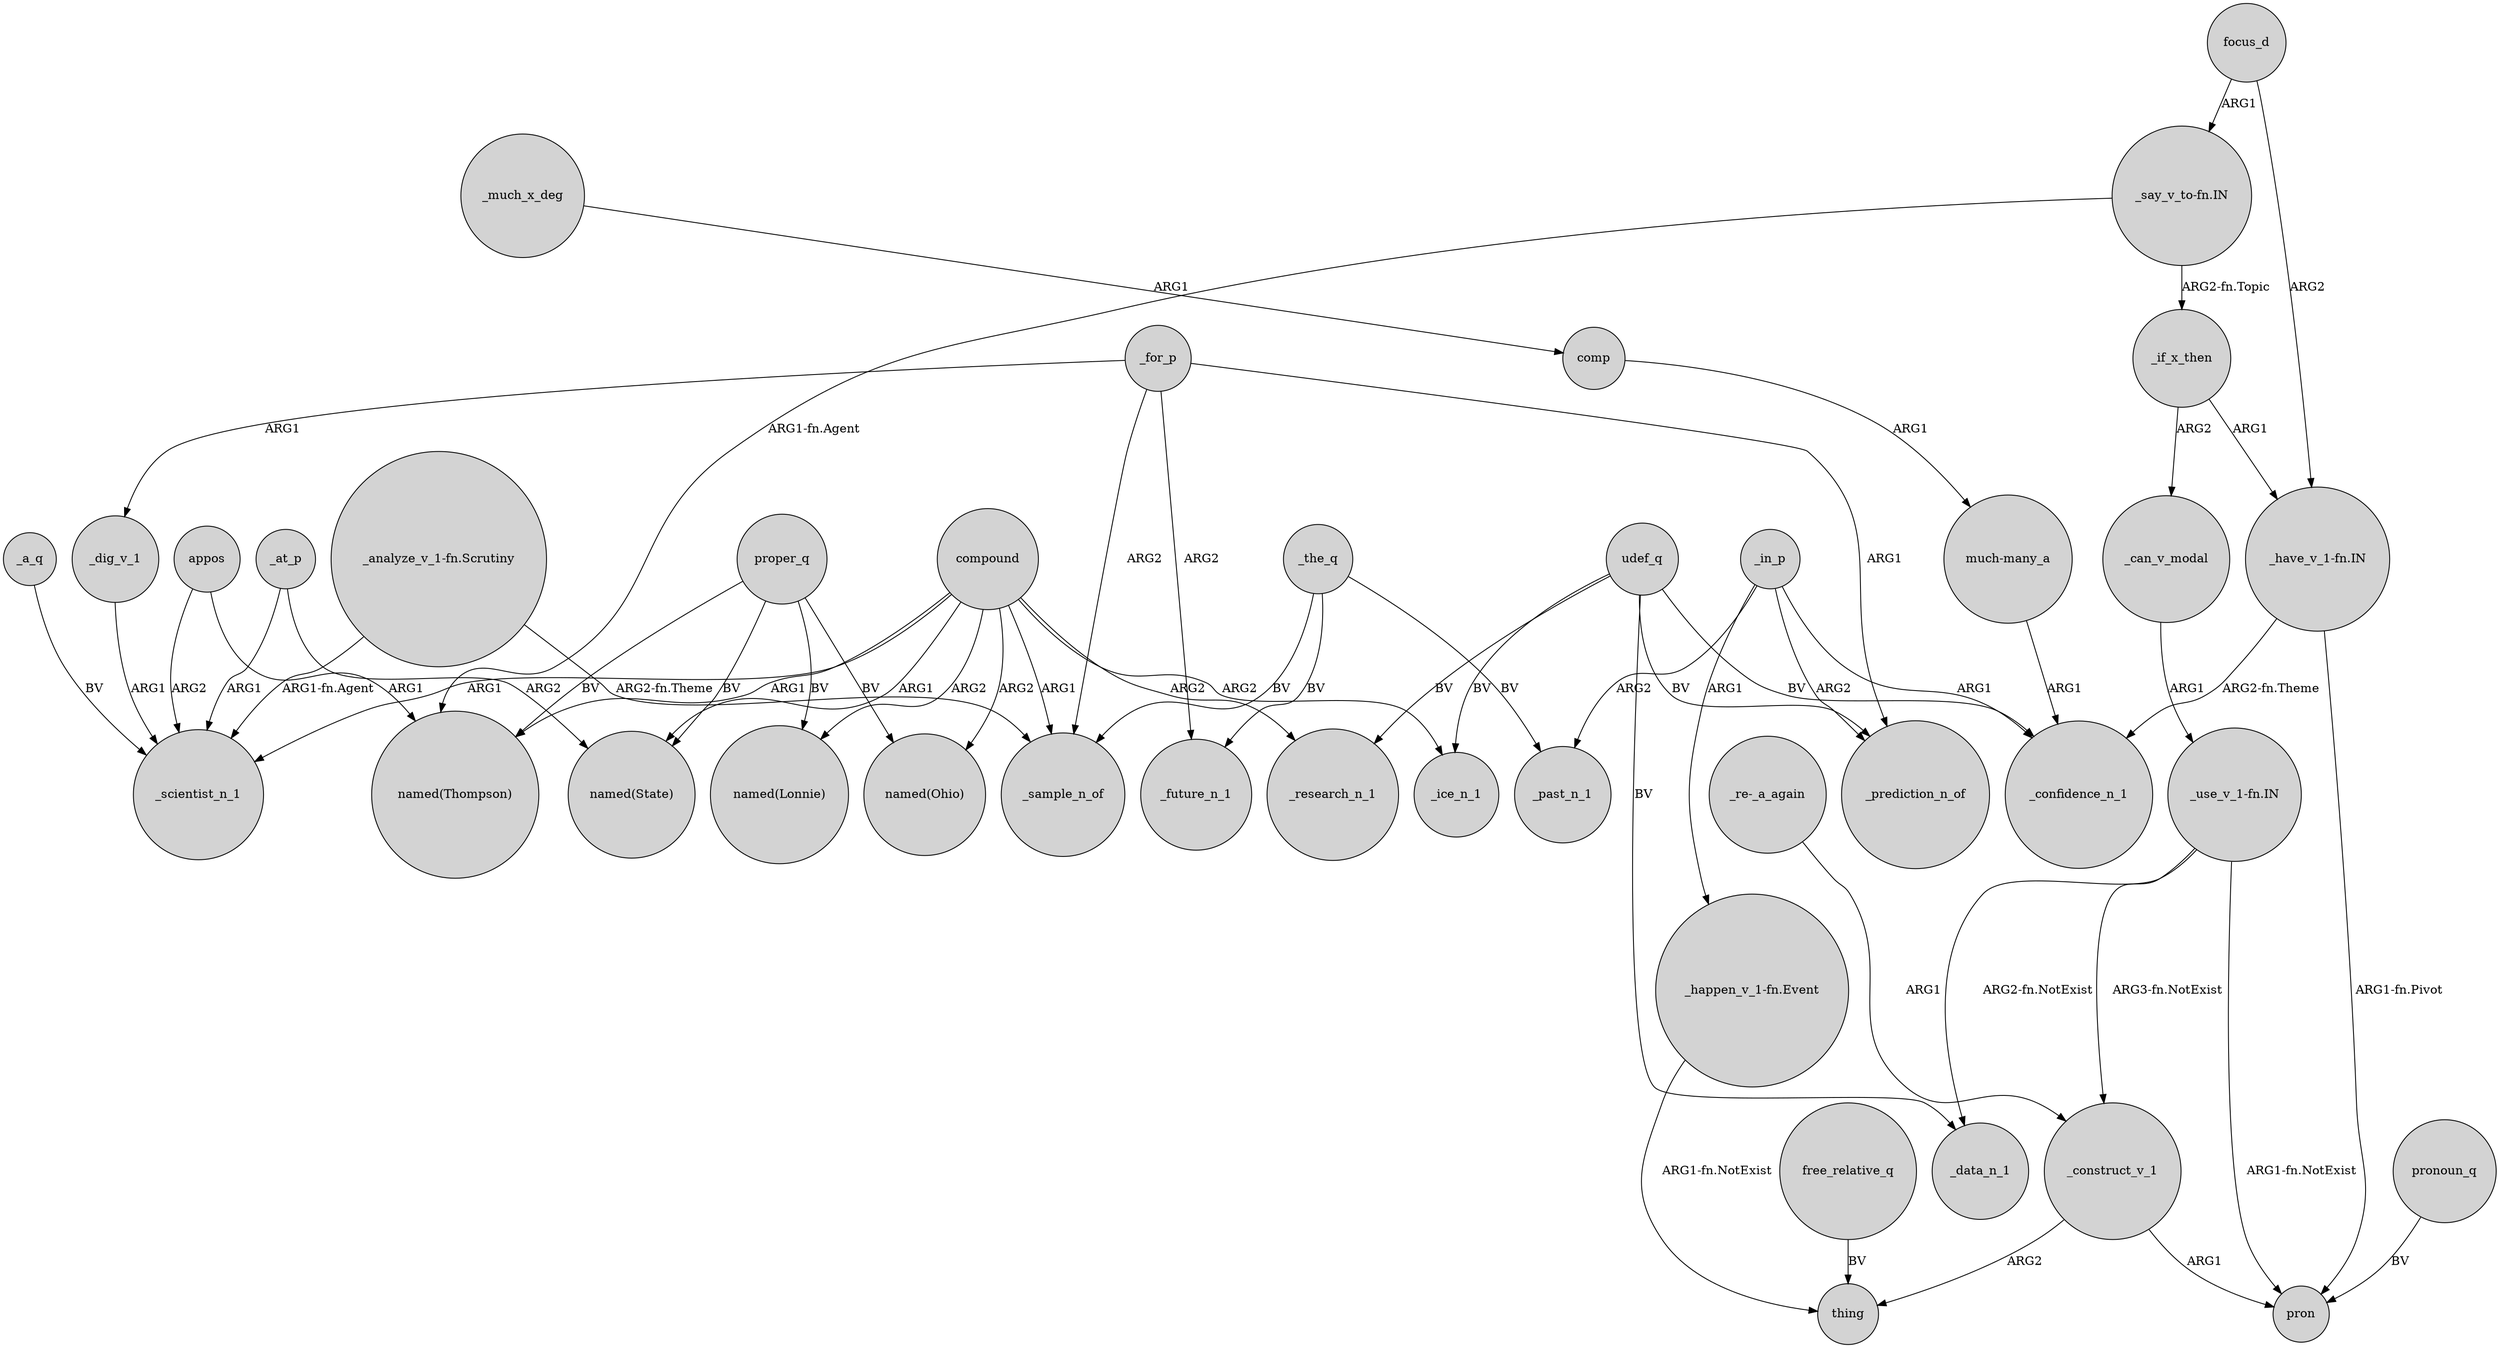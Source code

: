 digraph {
	node [shape=circle style=filled]
	_dig_v_1 -> _scientist_n_1 [label=ARG1]
	"_say_v_to-fn.IN" -> _if_x_then [label="ARG2-fn.Topic"]
	compound -> _ice_n_1 [label=ARG2]
	_the_q -> _future_n_1 [label=BV]
	_for_p -> _dig_v_1 [label=ARG1]
	_in_p -> _past_n_1 [label=ARG2]
	proper_q -> "named(Thompson)" [label=BV]
	focus_d -> "_have_v_1-fn.IN" [label=ARG2]
	udef_q -> _research_n_1 [label=BV]
	"_analyze_v_1-fn.Scrutiny" -> _sample_n_of [label="ARG2-fn.Theme"]
	udef_q -> _ice_n_1 [label=BV]
	compound -> "named(Lonnie)" [label=ARG2]
	"_use_v_1-fn.IN" -> _construct_v_1 [label="ARG3-fn.NotExist"]
	_in_p -> _confidence_n_1 [label=ARG1]
	"_use_v_1-fn.IN" -> pron [label="ARG1-fn.NotExist"]
	appos -> _scientist_n_1 [label=ARG2]
	_construct_v_1 -> pron [label=ARG1]
	"_have_v_1-fn.IN" -> pron [label="ARG1-fn.Pivot"]
	proper_q -> "named(Ohio)" [label=BV]
	_for_p -> _future_n_1 [label=ARG2]
	_at_p -> _scientist_n_1 [label=ARG1]
	udef_q -> _prediction_n_of [label=BV]
	_for_p -> _sample_n_of [label=ARG2]
	_for_p -> _prediction_n_of [label=ARG1]
	_if_x_then -> "_have_v_1-fn.IN" [label=ARG1]
	pronoun_q -> pron [label=BV]
	_construct_v_1 -> thing [label=ARG2]
	compound -> "named(Thompson)" [label=ARG1]
	compound -> "named(State)" [label=ARG1]
	udef_q -> _data_n_1 [label=BV]
	"much-many_a" -> _confidence_n_1 [label=ARG1]
	_at_p -> "named(State)" [label=ARG2]
	_the_q -> _past_n_1 [label=BV]
	comp -> "much-many_a" [label=ARG1]
	_in_p -> _prediction_n_of [label=ARG2]
	_the_q -> _sample_n_of [label=BV]
	compound -> "named(Ohio)" [label=ARG2]
	free_relative_q -> thing [label=BV]
	"_happen_v_1-fn.Event" -> thing [label="ARG1-fn.NotExist"]
	udef_q -> _confidence_n_1 [label=BV]
	"_use_v_1-fn.IN" -> _data_n_1 [label="ARG2-fn.NotExist"]
	"_analyze_v_1-fn.Scrutiny" -> _scientist_n_1 [label="ARG1-fn.Agent"]
	appos -> "named(Thompson)" [label=ARG1]
	"_have_v_1-fn.IN" -> _confidence_n_1 [label="ARG2-fn.Theme"]
	_in_p -> "_happen_v_1-fn.Event" [label=ARG1]
	proper_q -> "named(State)" [label=BV]
	_a_q -> _scientist_n_1 [label=BV]
	compound -> _scientist_n_1 [label=ARG1]
	_much_x_deg -> comp [label=ARG1]
	"_say_v_to-fn.IN" -> "named(Thompson)" [label="ARG1-fn.Agent"]
	_if_x_then -> _can_v_modal [label=ARG2]
	proper_q -> "named(Lonnie)" [label=BV]
	compound -> _research_n_1 [label=ARG2]
	_can_v_modal -> "_use_v_1-fn.IN" [label=ARG1]
	focus_d -> "_say_v_to-fn.IN" [label=ARG1]
	compound -> _sample_n_of [label=ARG1]
	"_re-_a_again" -> _construct_v_1 [label=ARG1]
}
